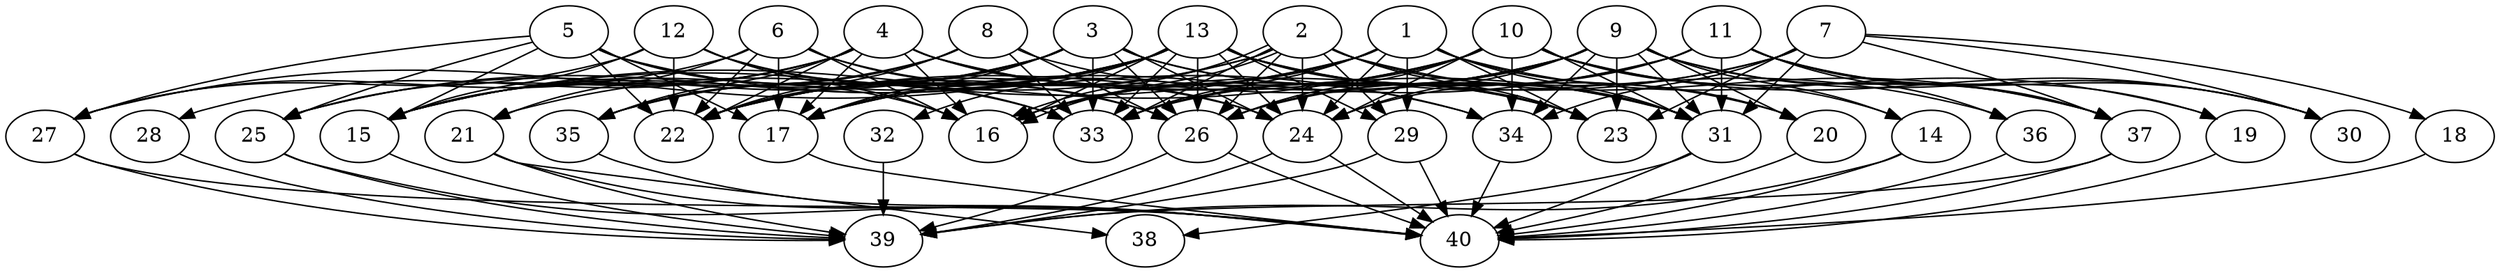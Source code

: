 // DAG automatically generated by daggen at Tue Aug  6 16:28:35 2019
// ./daggen --dot -n 40 --ccr 0.5 --fat 0.8 --regular 0.5 --density 0.7 --mindata 5242880 --maxdata 52428800 
digraph G {
  1 [size="104675328", alpha="0.14", expect_size="52337664"] 
  1 -> 15 [size ="52337664"]
  1 -> 16 [size ="52337664"]
  1 -> 19 [size ="52337664"]
  1 -> 20 [size ="52337664"]
  1 -> 22 [size ="52337664"]
  1 -> 23 [size ="52337664"]
  1 -> 24 [size ="52337664"]
  1 -> 29 [size ="52337664"]
  1 -> 31 [size ="52337664"]
  1 -> 33 [size ="52337664"]
  2 [size="64366592", alpha="0.09", expect_size="32183296"] 
  2 -> 16 [size ="32183296"]
  2 -> 16 [size ="32183296"]
  2 -> 21 [size ="32183296"]
  2 -> 22 [size ="32183296"]
  2 -> 23 [size ="32183296"]
  2 -> 24 [size ="32183296"]
  2 -> 26 [size ="32183296"]
  2 -> 29 [size ="32183296"]
  2 -> 31 [size ="32183296"]
  2 -> 33 [size ="32183296"]
  2 -> 37 [size ="32183296"]
  3 [size="29753344", alpha="0.05", expect_size="14876672"] 
  3 -> 15 [size ="14876672"]
  3 -> 17 [size ="14876672"]
  3 -> 22 [size ="14876672"]
  3 -> 23 [size ="14876672"]
  3 -> 24 [size ="14876672"]
  3 -> 25 [size ="14876672"]
  3 -> 26 [size ="14876672"]
  3 -> 31 [size ="14876672"]
  3 -> 33 [size ="14876672"]
  3 -> 35 [size ="14876672"]
  4 [size="46931968", alpha="0.12", expect_size="23465984"] 
  4 -> 15 [size ="23465984"]
  4 -> 16 [size ="23465984"]
  4 -> 17 [size ="23465984"]
  4 -> 22 [size ="23465984"]
  4 -> 24 [size ="23465984"]
  4 -> 25 [size ="23465984"]
  4 -> 28 [size ="23465984"]
  4 -> 31 [size ="23465984"]
  4 -> 34 [size ="23465984"]
  4 -> 35 [size ="23465984"]
  5 [size="75671552", alpha="0.11", expect_size="37835776"] 
  5 -> 15 [size ="37835776"]
  5 -> 16 [size ="37835776"]
  5 -> 17 [size ="37835776"]
  5 -> 22 [size ="37835776"]
  5 -> 25 [size ="37835776"]
  5 -> 27 [size ="37835776"]
  5 -> 33 [size ="37835776"]
  5 -> 34 [size ="37835776"]
  6 [size="104071168", alpha="0.17", expect_size="52035584"] 
  6 -> 16 [size ="52035584"]
  6 -> 17 [size ="52035584"]
  6 -> 21 [size ="52035584"]
  6 -> 22 [size ="52035584"]
  6 -> 24 [size ="52035584"]
  6 -> 26 [size ="52035584"]
  6 -> 27 [size ="52035584"]
  7 [size="41582592", alpha="0.04", expect_size="20791296"] 
  7 -> 16 [size ="20791296"]
  7 -> 18 [size ="20791296"]
  7 -> 23 [size ="20791296"]
  7 -> 26 [size ="20791296"]
  7 -> 30 [size ="20791296"]
  7 -> 31 [size ="20791296"]
  7 -> 34 [size ="20791296"]
  7 -> 37 [size ="20791296"]
  8 [size="16150528", alpha="0.00", expect_size="8075264"] 
  8 -> 15 [size ="8075264"]
  8 -> 22 [size ="8075264"]
  8 -> 23 [size ="8075264"]
  8 -> 26 [size ="8075264"]
  8 -> 33 [size ="8075264"]
  8 -> 35 [size ="8075264"]
  9 [size="25219072", alpha="0.06", expect_size="12609536"] 
  9 -> 14 [size ="12609536"]
  9 -> 16 [size ="12609536"]
  9 -> 17 [size ="12609536"]
  9 -> 20 [size ="12609536"]
  9 -> 22 [size ="12609536"]
  9 -> 23 [size ="12609536"]
  9 -> 24 [size ="12609536"]
  9 -> 26 [size ="12609536"]
  9 -> 30 [size ="12609536"]
  9 -> 31 [size ="12609536"]
  9 -> 34 [size ="12609536"]
  9 -> 37 [size ="12609536"]
  10 [size="32657408", alpha="0.02", expect_size="16328704"] 
  10 -> 14 [size ="16328704"]
  10 -> 15 [size ="16328704"]
  10 -> 22 [size ="16328704"]
  10 -> 24 [size ="16328704"]
  10 -> 26 [size ="16328704"]
  10 -> 30 [size ="16328704"]
  10 -> 31 [size ="16328704"]
  10 -> 33 [size ="16328704"]
  10 -> 34 [size ="16328704"]
  10 -> 37 [size ="16328704"]
  11 [size="35938304", alpha="0.11", expect_size="17969152"] 
  11 -> 17 [size ="17969152"]
  11 -> 19 [size ="17969152"]
  11 -> 24 [size ="17969152"]
  11 -> 30 [size ="17969152"]
  11 -> 31 [size ="17969152"]
  11 -> 33 [size ="17969152"]
  11 -> 36 [size ="17969152"]
  11 -> 37 [size ="17969152"]
  12 [size="100648960", alpha="0.09", expect_size="50324480"] 
  12 -> 15 [size ="50324480"]
  12 -> 16 [size ="50324480"]
  12 -> 22 [size ="50324480"]
  12 -> 26 [size ="50324480"]
  12 -> 27 [size ="50324480"]
  12 -> 33 [size ="50324480"]
  13 [size="46729216", alpha="0.06", expect_size="23364608"] 
  13 -> 15 [size ="23364608"]
  13 -> 16 [size ="23364608"]
  13 -> 17 [size ="23364608"]
  13 -> 20 [size ="23364608"]
  13 -> 23 [size ="23364608"]
  13 -> 24 [size ="23364608"]
  13 -> 25 [size ="23364608"]
  13 -> 26 [size ="23364608"]
  13 -> 27 [size ="23364608"]
  13 -> 29 [size ="23364608"]
  13 -> 31 [size ="23364608"]
  13 -> 32 [size ="23364608"]
  13 -> 33 [size ="23364608"]
  13 -> 35 [size ="23364608"]
  13 -> 36 [size ="23364608"]
  14 [size="70301696", alpha="0.05", expect_size="35150848"] 
  14 -> 39 [size ="35150848"]
  14 -> 40 [size ="35150848"]
  15 [size="30552064", alpha="0.08", expect_size="15276032"] 
  15 -> 39 [size ="15276032"]
  16 [size="83359744", alpha="0.08", expect_size="41679872"] 
  17 [size="67586048", alpha="0.03", expect_size="33793024"] 
  17 -> 40 [size ="33793024"]
  18 [size="88436736", alpha="0.20", expect_size="44218368"] 
  18 -> 40 [size ="44218368"]
  19 [size="89145344", alpha="0.04", expect_size="44572672"] 
  19 -> 40 [size ="44572672"]
  20 [size="21835776", alpha="0.13", expect_size="10917888"] 
  20 -> 40 [size ="10917888"]
  21 [size="30158848", alpha="0.02", expect_size="15079424"] 
  21 -> 38 [size ="15079424"]
  21 -> 39 [size ="15079424"]
  21 -> 40 [size ="15079424"]
  22 [size="80934912", alpha="0.03", expect_size="40467456"] 
  23 [size="29036544", alpha="0.07", expect_size="14518272"] 
  24 [size="59561984", alpha="0.19", expect_size="29780992"] 
  24 -> 39 [size ="29780992"]
  24 -> 40 [size ="29780992"]
  25 [size="85092352", alpha="0.05", expect_size="42546176"] 
  25 -> 39 [size ="42546176"]
  25 -> 40 [size ="42546176"]
  26 [size="29319168", alpha="0.11", expect_size="14659584"] 
  26 -> 39 [size ="14659584"]
  26 -> 40 [size ="14659584"]
  27 [size="68696064", alpha="0.04", expect_size="34348032"] 
  27 -> 39 [size ="34348032"]
  27 -> 40 [size ="34348032"]
  28 [size="83443712", alpha="0.17", expect_size="41721856"] 
  28 -> 39 [size ="41721856"]
  29 [size="83159040", alpha="0.14", expect_size="41579520"] 
  29 -> 39 [size ="41579520"]
  29 -> 40 [size ="41579520"]
  30 [size="103077888", alpha="0.15", expect_size="51538944"] 
  31 [size="71172096", alpha="0.02", expect_size="35586048"] 
  31 -> 38 [size ="35586048"]
  31 -> 40 [size ="35586048"]
  32 [size="81631232", alpha="0.08", expect_size="40815616"] 
  32 -> 39 [size ="40815616"]
  33 [size="93966336", alpha="0.02", expect_size="46983168"] 
  34 [size="33073152", alpha="0.08", expect_size="16536576"] 
  34 -> 40 [size ="16536576"]
  35 [size="29771776", alpha="0.19", expect_size="14885888"] 
  35 -> 40 [size ="14885888"]
  36 [size="54878208", alpha="0.05", expect_size="27439104"] 
  36 -> 40 [size ="27439104"]
  37 [size="13236224", alpha="0.03", expect_size="6618112"] 
  37 -> 39 [size ="6618112"]
  37 -> 40 [size ="6618112"]
  38 [size="30312448", alpha="0.18", expect_size="15156224"] 
  39 [size="17403904", alpha="0.09", expect_size="8701952"] 
  40 [size="83615744", alpha="0.03", expect_size="41807872"] 
}
